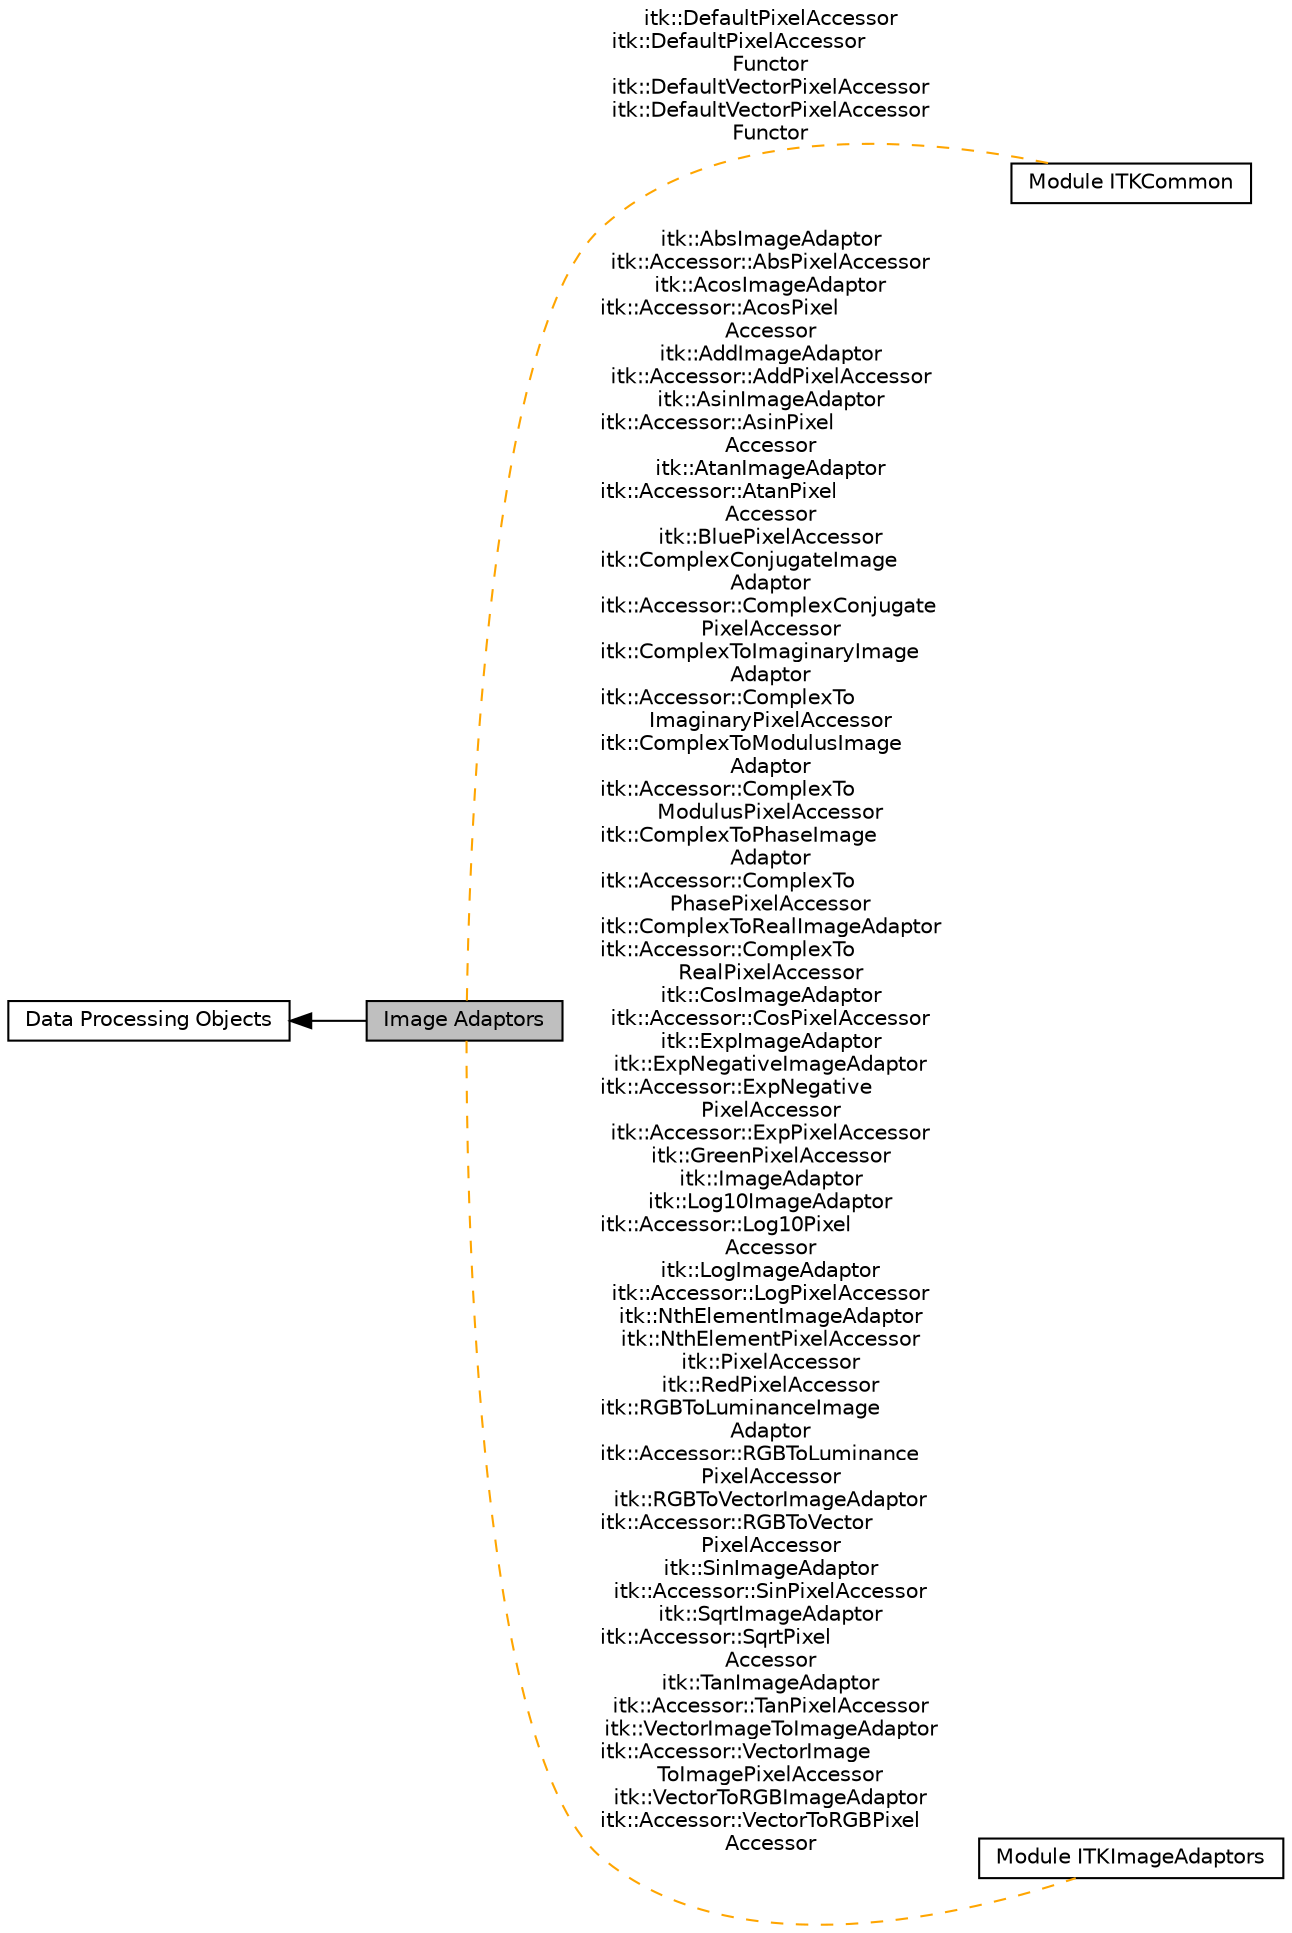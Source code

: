 digraph "Image Adaptors"
{
  edge [fontname="Helvetica",fontsize="10",labelfontname="Helvetica",labelfontsize="10"];
  node [fontname="Helvetica",fontsize="10",shape=box];
  rankdir=LR;
  Node2 [label="Data Processing Objects",height=0.2,width=0.4,color="black", fillcolor="white", style="filled",URL="$group__DataProcessing.html",tooltip=" "];
  Node4 [label="Module ITKCommon",height=0.2,width=0.4,color="black", fillcolor="white", style="filled",URL="$group__ITKCommon.html",tooltip=" "];
  Node3 [label="Module ITKImageAdaptors",height=0.2,width=0.4,color="black", fillcolor="white", style="filled",URL="$group__ITKImageAdaptors.html",tooltip=" "];
  Node1 [label="Image Adaptors",height=0.2,width=0.4,color="black", fillcolor="grey75", style="filled", fontcolor="black",tooltip=" "];
  Node2->Node1 [shape=plaintext, dir="back", style="solid"];
  Node1->Node3 [shape=plaintext, label="itk::AbsImageAdaptor\nitk::Accessor::AbsPixelAccessor\nitk::AcosImageAdaptor\nitk::Accessor::AcosPixel\lAccessor\nitk::AddImageAdaptor\nitk::Accessor::AddPixelAccessor\nitk::AsinImageAdaptor\nitk::Accessor::AsinPixel\lAccessor\nitk::AtanImageAdaptor\nitk::Accessor::AtanPixel\lAccessor\nitk::BluePixelAccessor\nitk::ComplexConjugateImage\lAdaptor\nitk::Accessor::ComplexConjugate\lPixelAccessor\nitk::ComplexToImaginaryImage\lAdaptor\nitk::Accessor::ComplexTo\lImaginaryPixelAccessor\nitk::ComplexToModulusImage\lAdaptor\nitk::Accessor::ComplexTo\lModulusPixelAccessor\nitk::ComplexToPhaseImage\lAdaptor\nitk::Accessor::ComplexTo\lPhasePixelAccessor\nitk::ComplexToRealImageAdaptor\nitk::Accessor::ComplexTo\lRealPixelAccessor\nitk::CosImageAdaptor\nitk::Accessor::CosPixelAccessor\nitk::ExpImageAdaptor\nitk::ExpNegativeImageAdaptor\nitk::Accessor::ExpNegative\lPixelAccessor\nitk::Accessor::ExpPixelAccessor\nitk::GreenPixelAccessor\nitk::ImageAdaptor\nitk::Log10ImageAdaptor\nitk::Accessor::Log10Pixel\lAccessor\nitk::LogImageAdaptor\nitk::Accessor::LogPixelAccessor\nitk::NthElementImageAdaptor\nitk::NthElementPixelAccessor\nitk::PixelAccessor\nitk::RedPixelAccessor\nitk::RGBToLuminanceImage\lAdaptor\nitk::Accessor::RGBToLuminance\lPixelAccessor\nitk::RGBToVectorImageAdaptor\nitk::Accessor::RGBToVector\lPixelAccessor\nitk::SinImageAdaptor\nitk::Accessor::SinPixelAccessor\nitk::SqrtImageAdaptor\nitk::Accessor::SqrtPixel\lAccessor\nitk::TanImageAdaptor\nitk::Accessor::TanPixelAccessor\nitk::VectorImageToImageAdaptor\nitk::Accessor::VectorImage\lToImagePixelAccessor\nitk::VectorToRGBImageAdaptor\nitk::Accessor::VectorToRGBPixel\lAccessor", color="orange", dir="none", style="dashed"];
  Node1->Node4 [shape=plaintext, label="itk::DefaultPixelAccessor\nitk::DefaultPixelAccessor\lFunctor\nitk::DefaultVectorPixelAccessor\nitk::DefaultVectorPixelAccessor\lFunctor", color="orange", dir="none", style="dashed"];
}
